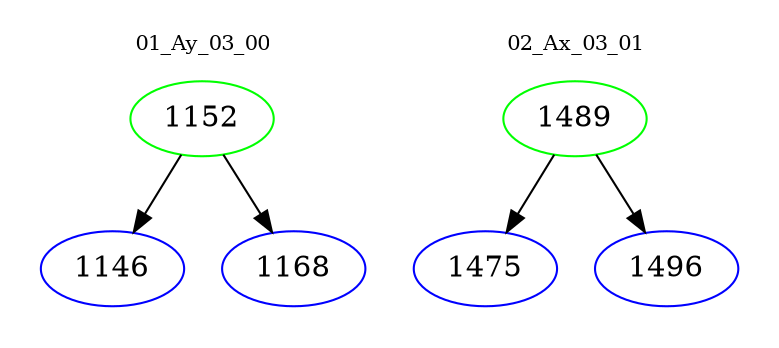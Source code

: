 digraph{
subgraph cluster_0 {
color = white
label = "01_Ay_03_00";
fontsize=10;
T0_1152 [label="1152", color="green"]
T0_1152 -> T0_1146 [color="black"]
T0_1146 [label="1146", color="blue"]
T0_1152 -> T0_1168 [color="black"]
T0_1168 [label="1168", color="blue"]
}
subgraph cluster_1 {
color = white
label = "02_Ax_03_01";
fontsize=10;
T1_1489 [label="1489", color="green"]
T1_1489 -> T1_1475 [color="black"]
T1_1475 [label="1475", color="blue"]
T1_1489 -> T1_1496 [color="black"]
T1_1496 [label="1496", color="blue"]
}
}
